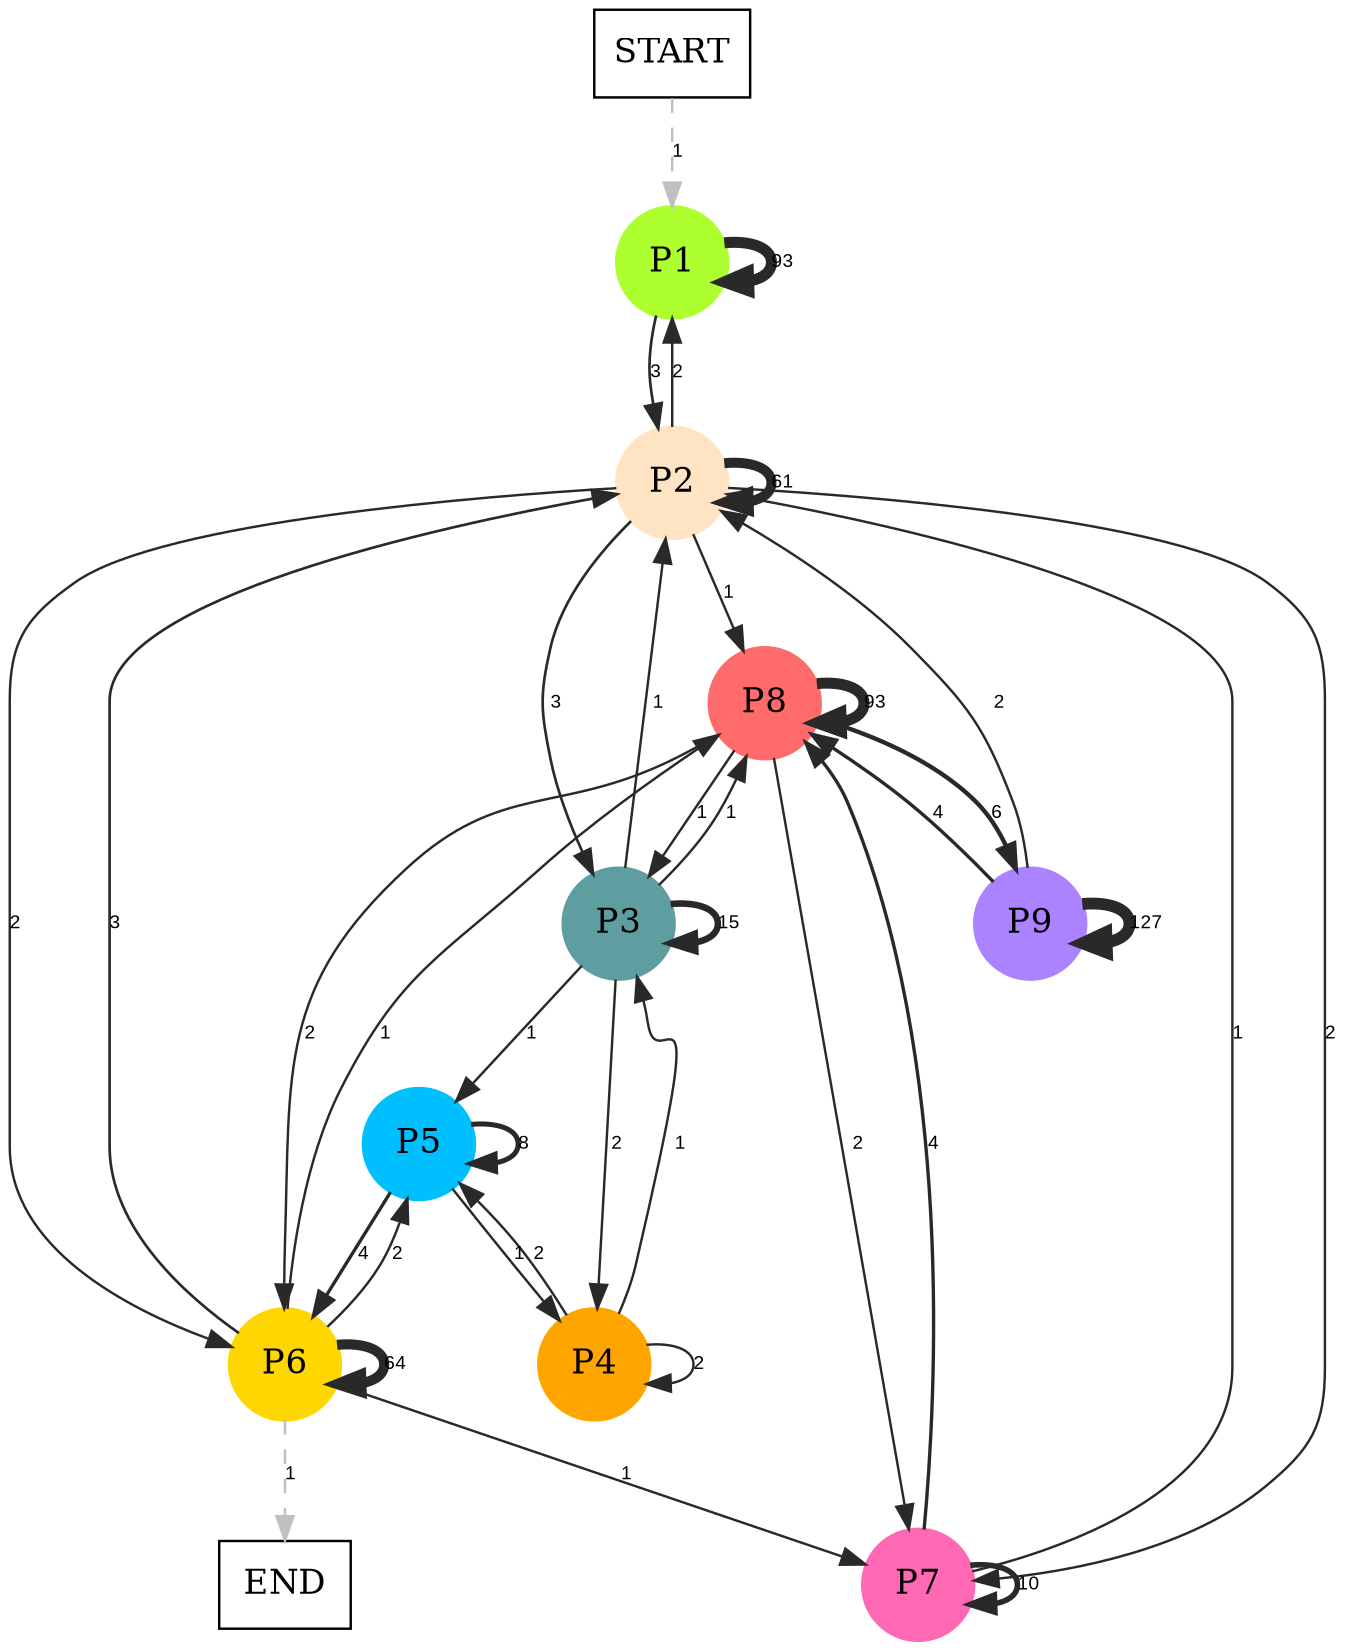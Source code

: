 digraph graphname {
	dpi = 150
	size="16,11!";
	margin = 0;
"P1" [shape=circle, color=greenyellow, style=filled]"P2" [shape=circle, color=bisque, style=filled]"P3" [shape=circle, color=cadetblue, style=filled]"P4" [shape=circle, color=orange, style=filled]"P5" [shape=circle, color=deepskyblue, style=filled]"P6" [shape=circle, color=gold, style=filled]"P7" [shape=circle, color=hotpink, style=filled]"P8" [shape=circle, color=indianred1, style=filled]"P9" [shape=circle, color=mediumpurple1, style=filled]"START" [shape=box, fillcolor=white, style=filled, color=black]"END" [shape=box, fillcolor=white, style=filled, color=black]"P1" -> "P1" [ color=grey16 penwidth = "4.532599493153256"label ="93" labelfloat=false fontname="Arial" fontsize=8]
"P1" -> "P2" [ color=grey16 penwidth = "1.0986122886681098"label ="3" labelfloat=false fontname="Arial" fontsize=8]
"P2" -> "P1" [ color=grey16 penwidth = "1"label ="2" labelfloat=false fontname="Arial" fontsize=8]
"P2" -> "P2" [ color=grey16 penwidth = "4.110873864173311"label ="61" labelfloat=false fontname="Arial" fontsize=8]
"P2" -> "P3" [ color=grey16 penwidth = "1.0986122886681098"label ="3" labelfloat=false fontname="Arial" fontsize=8]
"P2" -> "P6" [ color=grey16 penwidth = "1"label ="2" labelfloat=false fontname="Arial" fontsize=8]
"P2" -> "P7" [ color=grey16 penwidth = "1"label ="2" labelfloat=false fontname="Arial" fontsize=8]
"P2" -> "P8" [ color=grey16 penwidth = "1"label ="1" labelfloat=false fontname="Arial" fontsize=8]
"P3" -> "P2" [ color=grey16 penwidth = "1"label ="1" labelfloat=false fontname="Arial" fontsize=8]
"P3" -> "P3" [ color=grey16 penwidth = "2.70805020110221"label ="15" labelfloat=false fontname="Arial" fontsize=8]
"P3" -> "P4" [ color=grey16 penwidth = "1"label ="2" labelfloat=false fontname="Arial" fontsize=8]
"P3" -> "P5" [ color=grey16 penwidth = "1"label ="1" labelfloat=false fontname="Arial" fontsize=8]
"P3" -> "P8" [ color=grey16 penwidth = "1"label ="1" labelfloat=false fontname="Arial" fontsize=8]
"P4" -> "P3" [ color=grey16 penwidth = "1"label ="1" labelfloat=false fontname="Arial" fontsize=8]
"P4" -> "P4" [ color=grey16 penwidth = "1"label ="2" labelfloat=false fontname="Arial" fontsize=8]
"P4" -> "P5" [ color=grey16 penwidth = "1"label ="2" labelfloat=false fontname="Arial" fontsize=8]
"P5" -> "P4" [ color=grey16 penwidth = "1"label ="1" labelfloat=false fontname="Arial" fontsize=8]
"P5" -> "P5" [ color=grey16 penwidth = "2.0794415416798357"label ="8" labelfloat=false fontname="Arial" fontsize=8]
"P5" -> "P6" [ color=grey16 penwidth = "1.3862943611198906"label ="4" labelfloat=false fontname="Arial" fontsize=8]
"P6" -> "P2" [ color=grey16 penwidth = "1.0986122886681098"label ="3" labelfloat=false fontname="Arial" fontsize=8]
"P6" -> "P5" [ color=grey16 penwidth = "1"label ="2" labelfloat=false fontname="Arial" fontsize=8]
"P6" -> "P6" [ color=grey16 penwidth = "4.1588830833596715"label ="64" labelfloat=false fontname="Arial" fontsize=8]
"P6" -> "P7" [ color=grey16 penwidth = "1"label ="1" labelfloat=false fontname="Arial" fontsize=8]
"P6" -> "P8" [ color=grey16 penwidth = "1"label ="1" labelfloat=false fontname="Arial" fontsize=8]
"P6" -> "END" [ style = dashed color=grey label ="1" labelfloat=false fontname="Arial" fontsize=8]
"P7" -> "P2" [ color=grey16 penwidth = "1"label ="1" labelfloat=false fontname="Arial" fontsize=8]
"P7" -> "P7" [ color=grey16 penwidth = "2.302585092994046"label ="10" labelfloat=false fontname="Arial" fontsize=8]
"P7" -> "P8" [ color=grey16 penwidth = "1.3862943611198906"label ="4" labelfloat=false fontname="Arial" fontsize=8]
"P8" -> "P3" [ color=grey16 penwidth = "1"label ="1" labelfloat=false fontname="Arial" fontsize=8]
"P8" -> "P6" [ color=grey16 penwidth = "1"label ="2" labelfloat=false fontname="Arial" fontsize=8]
"P8" -> "P7" [ color=grey16 penwidth = "1"label ="2" labelfloat=false fontname="Arial" fontsize=8]
"P8" -> "P8" [ color=grey16 penwidth = "4.532599493153256"label ="93" labelfloat=false fontname="Arial" fontsize=8]
"P8" -> "P9" [ color=grey16 penwidth = "1.791759469228055"label ="6" labelfloat=false fontname="Arial" fontsize=8]
"P9" -> "P2" [ color=grey16 penwidth = "1"label ="2" labelfloat=false fontname="Arial" fontsize=8]
"P9" -> "P8" [ color=grey16 penwidth = "1.3862943611198906"label ="4" labelfloat=false fontname="Arial" fontsize=8]
"P9" -> "P9" [ color=grey16 penwidth = "4.844187086458591"label ="127" labelfloat=false fontname="Arial" fontsize=8]
"START" -> "P1" [ style = dashed color=grey label ="1" labelfloat=false fontname="Arial" fontsize=8]
}